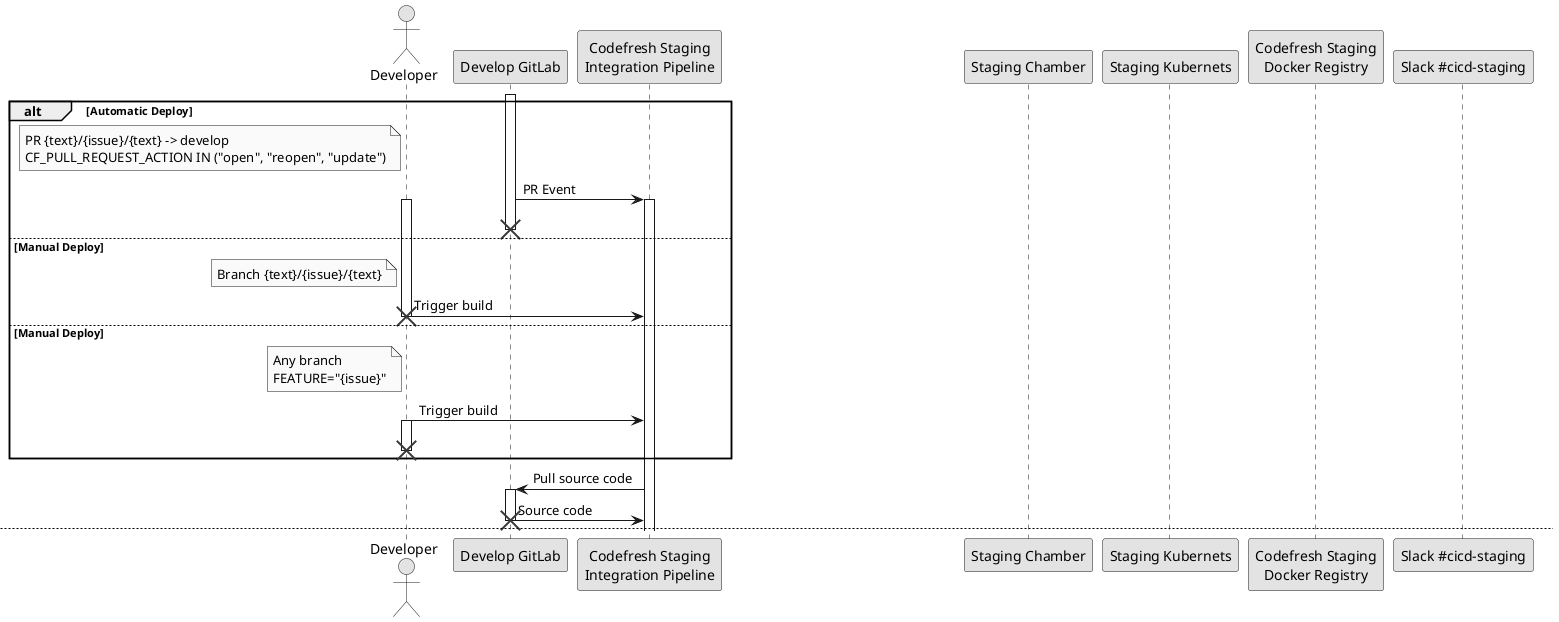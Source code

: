@startuml
skinparam monochrome true

actor User as "Developer"
participant GD as "Develop GitLab"
participant CSI as "Codefresh Staging\nIntegration Pipeline"
participant SC as "Staging Chamber"
participant SK8S as "Staging Kubernets"
participant CSDR as "Codefresh Staging\nDocker Registry"
participant SSCICD as "Slack #cicd-staging"


alt Automatic Deploy

  note left of User : PR {text}/{issue}/{text} -> develop\nCF_PULL_REQUEST_ACTION IN ("open", "reopen", "update")
  activate GD
  GD -> CSI : PR Event
  activate CSI
  destroy GD

else Manual Deploy

  note left of User : Branch {text}/{issue}/{text}
  activate User
  User -> CSI : Trigger build
  destroy User

else Manual Deploy

  note left of User : Any branch\nFEATURE="{issue}"
  User -> CSI : Trigger build
  activate User
  destroy User

end



CSI -> GD : Pull source code
activate GD
GD -> CSI : Source code
destroy GD

newpage

note right of CSI : From ./codefresh/staging.yml

group Analysis metadata and export env vars

  note over CSI : make app/export
  note right of CSI : PROJECT=???\nAPP_NAME=???\nCHART_NAME=???\nIMAGE_NAME=???

  note over CSI : make git/export
  note right of CSI : GIT_COMMIT_SHORT=???

  note over CSI : make semver/export
  note right of CSI : SEMVERSION_COMMIT_SHORT="0.0.0-sha.${GIT_COMMIT_SHORT}"

  note over CSI : make codefresh/pipeline/export
  note right of CSI : FEATURE={issue}\nNAMESPACE="${PROJECT}-${FEATURE}"\nRELEASE_NAME="${NAMESPACE}-${APP_NAME}"\nAPP_HOST="${APP_NAME}.${NAMESPACE}.${BASE_HOST}"\n\nPIPELINE_ACTION="deploy"

end

note over CSI : Build Image
note over CSI : Build Test Image
note over CSI : Run Tests

group Publish Image
  CSI -> CSDR : Push Image
  activate CSDR
  CSDR -> CSI : Ok
  destroy CSDR
end

group Deploy Backing Services
  CSI -> SC : Fetch secrets "kops","app","integration","${NAMESPACE}"
  activate SC
  SC -> CSI : Secrets
  destroy SC

  CSI -> SK8S : Deploy backing services to ${NAMESPACE}
  activate SK8S
  SK8S -> CSI : Done
  destroy SK8S
end

group Deploy Application
  CSI -> SC : Fetch secrets "kops","app","integration","${NAMESPACE}"
  activate SC
  SC -> CSI : Secrets
  destroy SC

  CSI -> SK8S : Deploy application to ${NAMESPACE}
  activate SK8S
  SK8S -> CSDR : Pull Image
  activate CSDR
  CSDR -> SK8S : Image
  destroy CSDR
  SK8S -> CSI : Done
  destroy SK8S
end

group Notify Slack
  CSI -> SSCICD : Deployed succesfully
  activate SSCICD
  SSCICD -> CSI : OK
  destroy SSCICD
end

destroy CSI

@enduml
